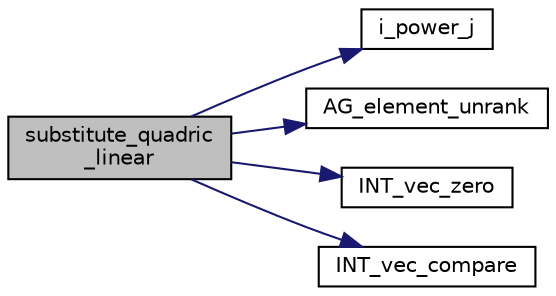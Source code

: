 digraph "substitute_quadric_linear"
{
  edge [fontname="Helvetica",fontsize="10",labelfontname="Helvetica",labelfontsize="10"];
  node [fontname="Helvetica",fontsize="10",shape=record];
  rankdir="LR";
  Node629 [label="substitute_quadric\l_linear",height=0.2,width=0.4,color="black", fillcolor="grey75", style="filled", fontcolor="black"];
  Node629 -> Node630 [color="midnightblue",fontsize="10",style="solid",fontname="Helvetica"];
  Node630 [label="i_power_j",height=0.2,width=0.4,color="black", fillcolor="white", style="filled",URL="$de/dc5/algebra__and__number__theory_8h.html#a39b321523e8957d701618bb5cac542b5"];
  Node629 -> Node631 [color="midnightblue",fontsize="10",style="solid",fontname="Helvetica"];
  Node631 [label="AG_element_unrank",height=0.2,width=0.4,color="black", fillcolor="white", style="filled",URL="$d4/d67/geometry_8h.html#a4a33b86c87b2879b97cfa1327abe2885"];
  Node629 -> Node632 [color="midnightblue",fontsize="10",style="solid",fontname="Helvetica"];
  Node632 [label="INT_vec_zero",height=0.2,width=0.4,color="black", fillcolor="white", style="filled",URL="$df/dbf/sajeeb_8_c.html#aa8c9c7977203577026080f546fe4980f"];
  Node629 -> Node633 [color="midnightblue",fontsize="10",style="solid",fontname="Helvetica"];
  Node633 [label="INT_vec_compare",height=0.2,width=0.4,color="black", fillcolor="white", style="filled",URL="$d5/de2/foundations_2data__structures_2data__structures_8h.html#ac1a17fca23fb4a338aef8547a4c2fded"];
}
